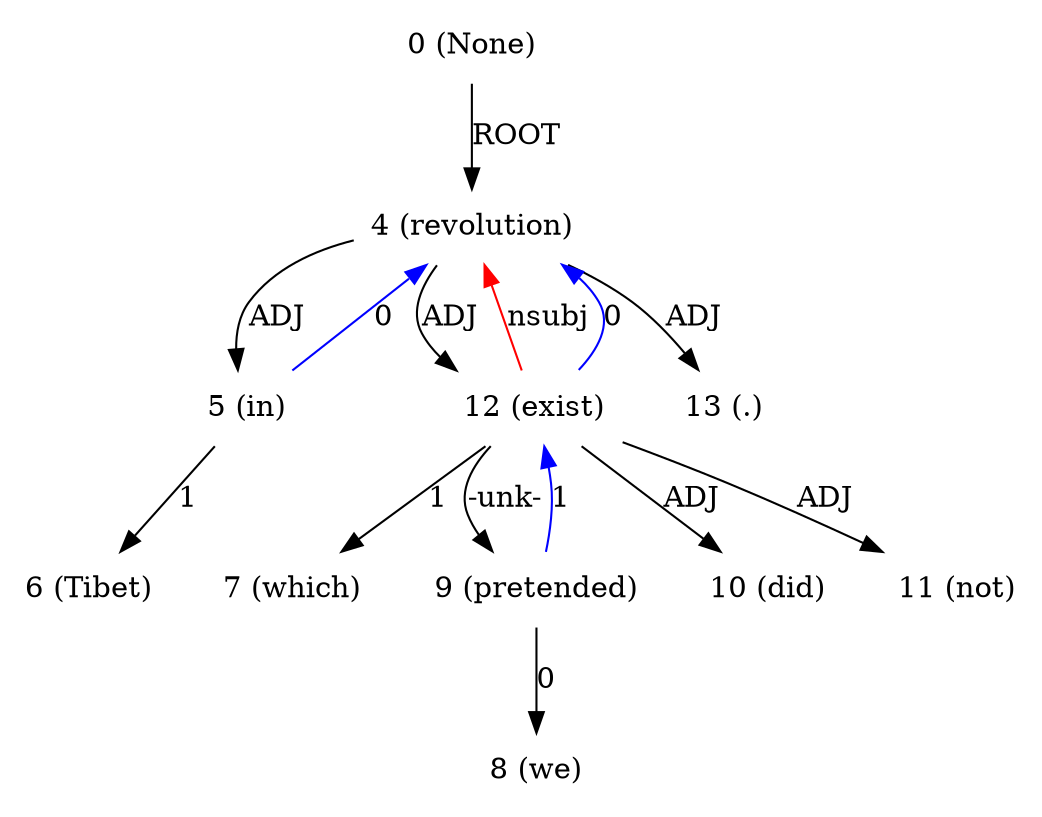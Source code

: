 digraph G{
edge [dir=forward]
node [shape=plaintext]

0 [label="0 (None)"]
0 -> 4 [label="ROOT"]
4 [label="4 (revolution)"]
4 -> 5 [label="ADJ"]
4 -> 12 [label="ADJ"]
4 -> 13 [label="ADJ"]
12 -> 4 [label="nsubj", color="red"]
5 [label="5 (in)"]
5 -> 6 [label="1"]
5 -> 4 [label="0", color="blue"]
6 [label="6 (Tibet)"]
7 [label="7 (which)"]
8 [label="8 (we)"]
9 [label="9 (pretended)"]
9 -> 12 [label="1", color="blue"]
9 -> 8 [label="0"]
10 [label="10 (did)"]
11 [label="11 (not)"]
12 [label="12 (exist)"]
12 -> 7 [label="1"]
12 -> 9 [label="-unk-"]
12 -> 10 [label="ADJ"]
12 -> 11 [label="ADJ"]
12 -> 4 [label="0", color="blue"]
13 [label="13 (.)"]
}
